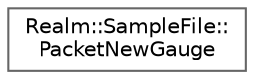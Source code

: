 digraph "Graphical Class Hierarchy"
{
 // LATEX_PDF_SIZE
  bgcolor="transparent";
  edge [fontname=Helvetica,fontsize=10,labelfontname=Helvetica,labelfontsize=10];
  node [fontname=Helvetica,fontsize=10,shape=box,height=0.2,width=0.4];
  rankdir="LR";
  Node0 [id="Node000000",label="Realm::SampleFile::\lPacketNewGauge",height=0.2,width=0.4,color="grey40", fillcolor="white", style="filled",URL="$structRealm_1_1SampleFile_1_1PacketNewGauge.html",tooltip=" "];
}

